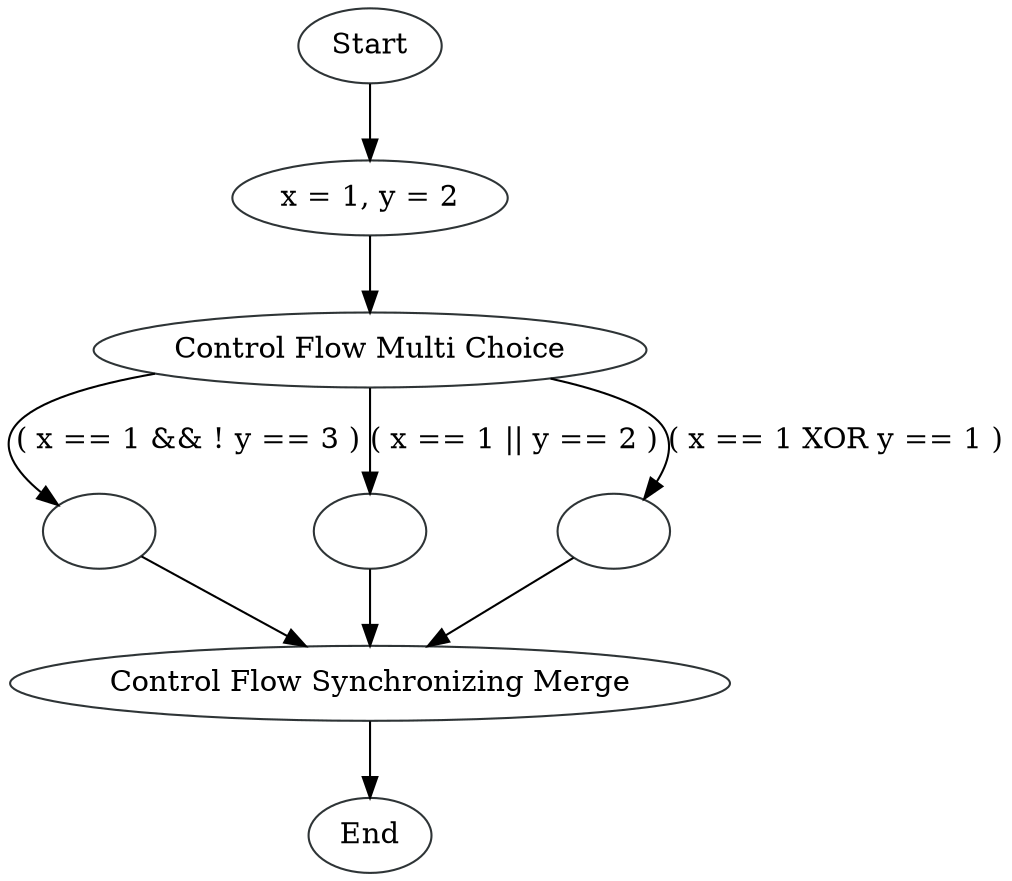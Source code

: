digraph MultiChoiceSynchronizingMerge {
node1 [label="Start", color="#2e3436"]
node3 [label="x = 1, y = 2", color="#2e3436"]
node4 [label="Control Flow\ Multi Choice", color="#2e3436"]
node5 [label="", color="#2e3436"]
node6 [label="Control Flow\ Synchronizing Merge", color="#2e3436"]
node2 [label="End", color="#2e3436"]
node7 [label="", color="#2e3436"]
node8 [label="", color="#2e3436"]

node1 -> node3
node3 -> node4
node4 -> node5 [label="( x == 1 && ! y == 3 )"]
node4 -> node7 [label="( x == 1 || y == 2 )"]
node4 -> node8 [label="( x == 1 XOR y == 1 )"]
node5 -> node6
node6 -> node2
node7 -> node6
node8 -> node6
}
